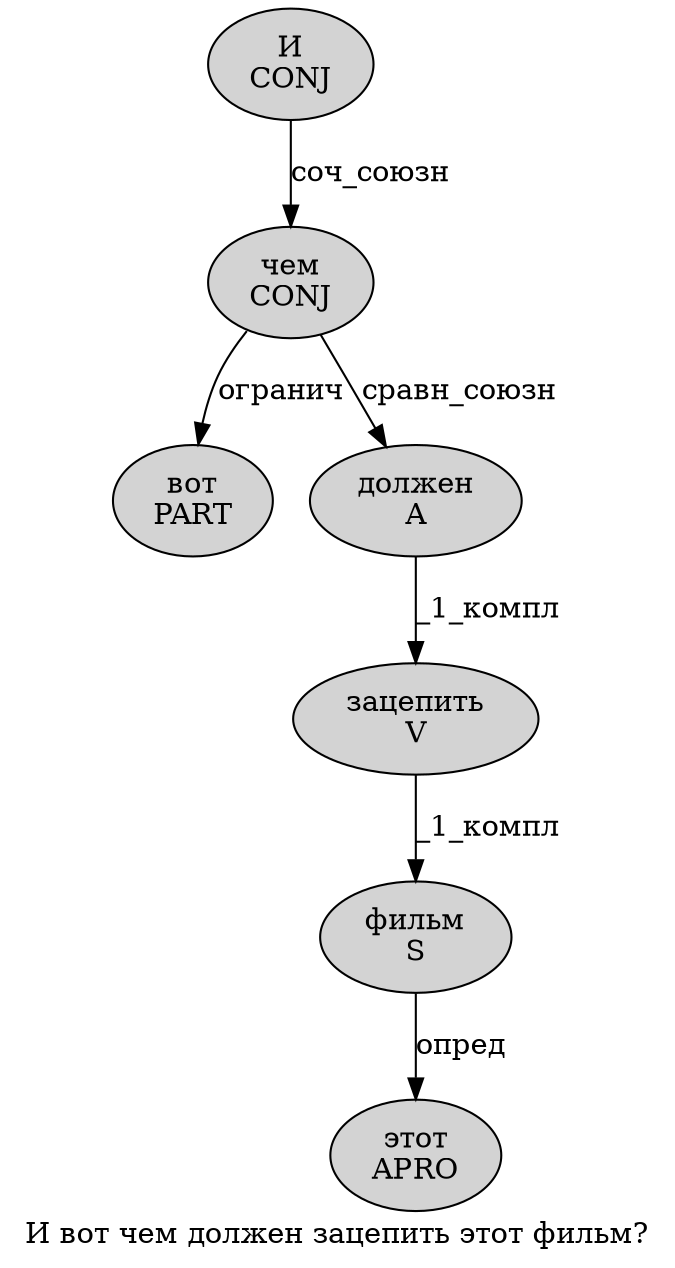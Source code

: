 digraph SENTENCE_3054 {
	graph [label="И вот чем должен зацепить этот фильм?"]
	node [style=filled]
		0 [label="И
CONJ" color="" fillcolor=lightgray penwidth=1 shape=ellipse]
		1 [label="вот
PART" color="" fillcolor=lightgray penwidth=1 shape=ellipse]
		2 [label="чем
CONJ" color="" fillcolor=lightgray penwidth=1 shape=ellipse]
		3 [label="должен
A" color="" fillcolor=lightgray penwidth=1 shape=ellipse]
		4 [label="зацепить
V" color="" fillcolor=lightgray penwidth=1 shape=ellipse]
		5 [label="этот
APRO" color="" fillcolor=lightgray penwidth=1 shape=ellipse]
		6 [label="фильм
S" color="" fillcolor=lightgray penwidth=1 shape=ellipse]
			4 -> 6 [label="_1_компл"]
			3 -> 4 [label="_1_компл"]
			2 -> 1 [label="огранич"]
			2 -> 3 [label="сравн_союзн"]
			0 -> 2 [label="соч_союзн"]
			6 -> 5 [label="опред"]
}
